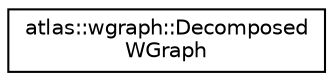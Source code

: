 digraph "Graphical Class Hierarchy"
{
  edge [fontname="Helvetica",fontsize="10",labelfontname="Helvetica",labelfontsize="10"];
  node [fontname="Helvetica",fontsize="10",shape=record];
  rankdir="LR";
  Node1 [label="atlas::wgraph::Decomposed\lWGraph",height=0.2,width=0.4,color="black", fillcolor="white", style="filled",URL="$classatlas_1_1wgraph_1_1DecomposedWGraph.html"];
}
